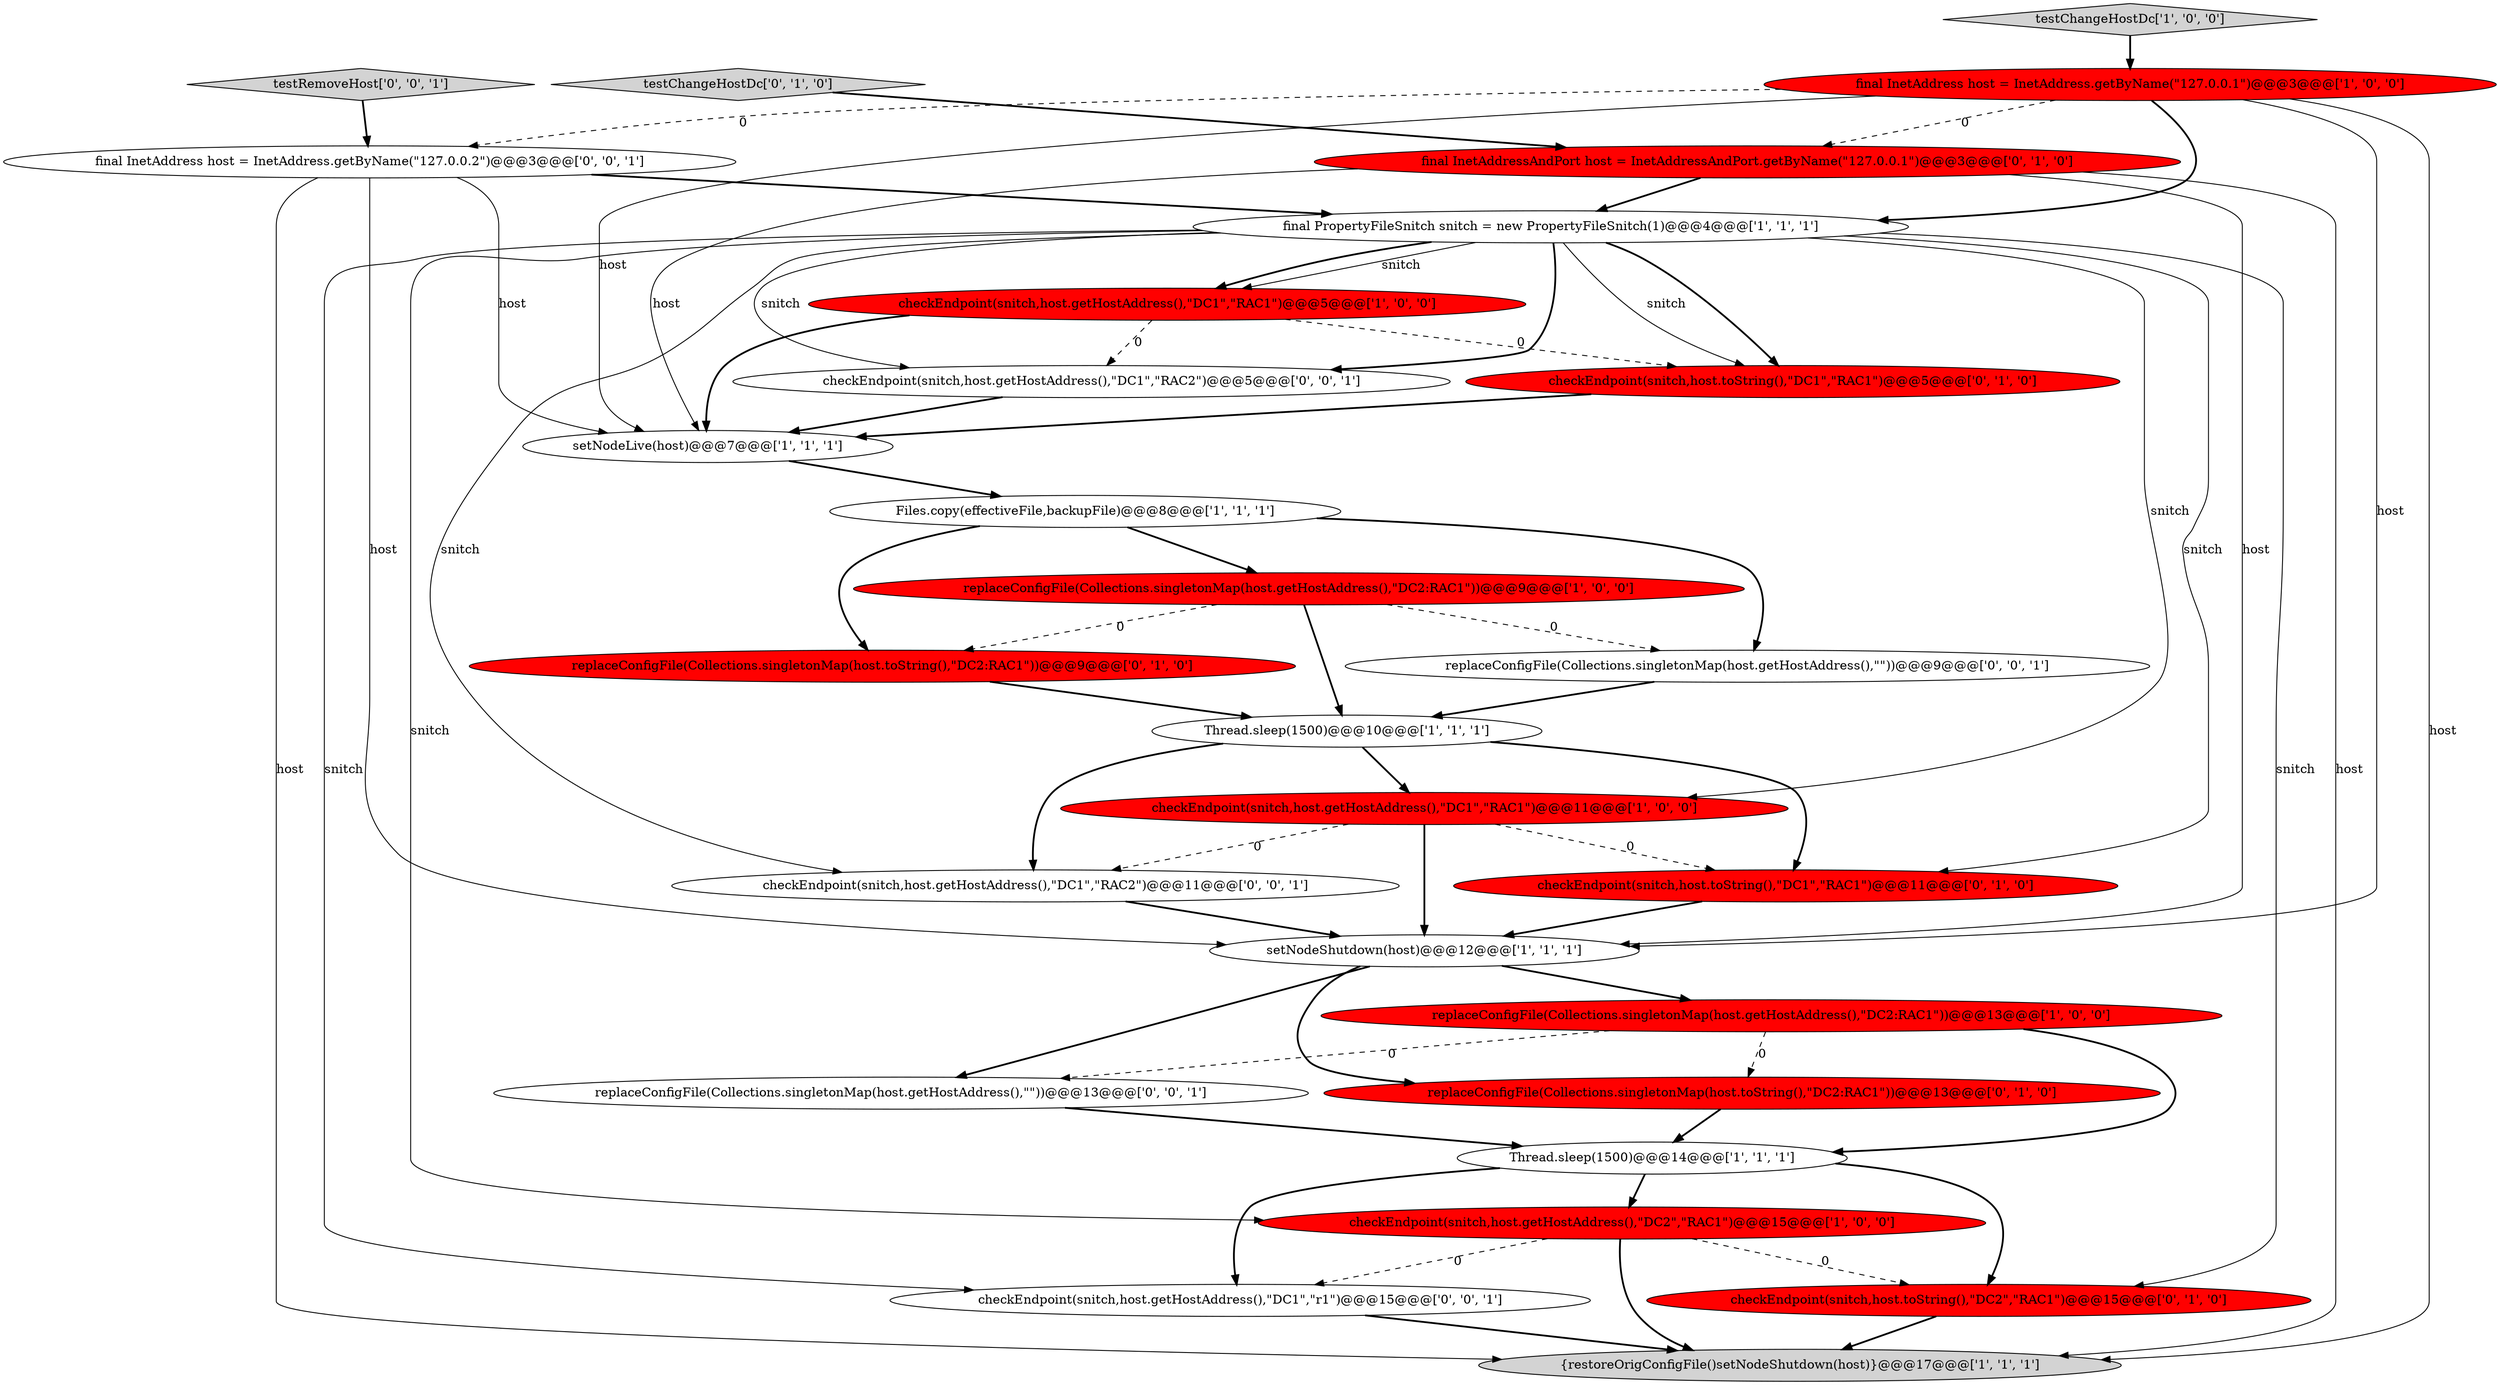 digraph {
16 [style = filled, label = "replaceConfigFile(Collections.singletonMap(host.toString(),\"DC2:RAC1\"))@@@9@@@['0', '1', '0']", fillcolor = red, shape = ellipse image = "AAA1AAABBB2BBB"];
4 [style = filled, label = "checkEndpoint(snitch,host.getHostAddress(),\"DC1\",\"RAC1\")@@@5@@@['1', '0', '0']", fillcolor = red, shape = ellipse image = "AAA1AAABBB1BBB"];
18 [style = filled, label = "testChangeHostDc['0', '1', '0']", fillcolor = lightgray, shape = diamond image = "AAA0AAABBB2BBB"];
13 [style = filled, label = "setNodeShutdown(host)@@@12@@@['1', '1', '1']", fillcolor = white, shape = ellipse image = "AAA0AAABBB1BBB"];
14 [style = filled, label = "checkEndpoint(snitch,host.toString(),\"DC2\",\"RAC1\")@@@15@@@['0', '1', '0']", fillcolor = red, shape = ellipse image = "AAA1AAABBB2BBB"];
1 [style = filled, label = "replaceConfigFile(Collections.singletonMap(host.getHostAddress(),\"DC2:RAC1\"))@@@13@@@['1', '0', '0']", fillcolor = red, shape = ellipse image = "AAA1AAABBB1BBB"];
11 [style = filled, label = "replaceConfigFile(Collections.singletonMap(host.getHostAddress(),\"DC2:RAC1\"))@@@9@@@['1', '0', '0']", fillcolor = red, shape = ellipse image = "AAA1AAABBB1BBB"];
2 [style = filled, label = "checkEndpoint(snitch,host.getHostAddress(),\"DC2\",\"RAC1\")@@@15@@@['1', '0', '0']", fillcolor = red, shape = ellipse image = "AAA1AAABBB1BBB"];
5 [style = filled, label = "checkEndpoint(snitch,host.getHostAddress(),\"DC1\",\"RAC1\")@@@11@@@['1', '0', '0']", fillcolor = red, shape = ellipse image = "AAA1AAABBB1BBB"];
20 [style = filled, label = "final InetAddressAndPort host = InetAddressAndPort.getByName(\"127.0.0.1\")@@@3@@@['0', '1', '0']", fillcolor = red, shape = ellipse image = "AAA1AAABBB2BBB"];
17 [style = filled, label = "checkEndpoint(snitch,host.toString(),\"DC1\",\"RAC1\")@@@5@@@['0', '1', '0']", fillcolor = red, shape = ellipse image = "AAA1AAABBB2BBB"];
6 [style = filled, label = "final PropertyFileSnitch snitch = new PropertyFileSnitch(1)@@@4@@@['1', '1', '1']", fillcolor = white, shape = ellipse image = "AAA0AAABBB1BBB"];
15 [style = filled, label = "replaceConfigFile(Collections.singletonMap(host.toString(),\"DC2:RAC1\"))@@@13@@@['0', '1', '0']", fillcolor = red, shape = ellipse image = "AAA1AAABBB2BBB"];
21 [style = filled, label = "replaceConfigFile(Collections.singletonMap(host.getHostAddress(),\"\"))@@@13@@@['0', '0', '1']", fillcolor = white, shape = ellipse image = "AAA0AAABBB3BBB"];
19 [style = filled, label = "checkEndpoint(snitch,host.toString(),\"DC1\",\"RAC1\")@@@11@@@['0', '1', '0']", fillcolor = red, shape = ellipse image = "AAA1AAABBB2BBB"];
23 [style = filled, label = "checkEndpoint(snitch,host.getHostAddress(),\"DC1\",\"RAC2\")@@@11@@@['0', '0', '1']", fillcolor = white, shape = ellipse image = "AAA0AAABBB3BBB"];
22 [style = filled, label = "checkEndpoint(snitch,host.getHostAddress(),\"DC1\",\"r1\")@@@15@@@['0', '0', '1']", fillcolor = white, shape = ellipse image = "AAA0AAABBB3BBB"];
3 [style = filled, label = "Thread.sleep(1500)@@@10@@@['1', '1', '1']", fillcolor = white, shape = ellipse image = "AAA0AAABBB1BBB"];
24 [style = filled, label = "replaceConfigFile(Collections.singletonMap(host.getHostAddress(),\"\"))@@@9@@@['0', '0', '1']", fillcolor = white, shape = ellipse image = "AAA0AAABBB3BBB"];
27 [style = filled, label = "testRemoveHost['0', '0', '1']", fillcolor = lightgray, shape = diamond image = "AAA0AAABBB3BBB"];
8 [style = filled, label = "Files.copy(effectiveFile,backupFile)@@@8@@@['1', '1', '1']", fillcolor = white, shape = ellipse image = "AAA0AAABBB1BBB"];
9 [style = filled, label = "final InetAddress host = InetAddress.getByName(\"127.0.0.1\")@@@3@@@['1', '0', '0']", fillcolor = red, shape = ellipse image = "AAA1AAABBB1BBB"];
26 [style = filled, label = "checkEndpoint(snitch,host.getHostAddress(),\"DC1\",\"RAC2\")@@@5@@@['0', '0', '1']", fillcolor = white, shape = ellipse image = "AAA0AAABBB3BBB"];
25 [style = filled, label = "final InetAddress host = InetAddress.getByName(\"127.0.0.2\")@@@3@@@['0', '0', '1']", fillcolor = white, shape = ellipse image = "AAA0AAABBB3BBB"];
0 [style = filled, label = "testChangeHostDc['1', '0', '0']", fillcolor = lightgray, shape = diamond image = "AAA0AAABBB1BBB"];
12 [style = filled, label = "{restoreOrigConfigFile()setNodeShutdown(host)}@@@17@@@['1', '1', '1']", fillcolor = lightgray, shape = ellipse image = "AAA0AAABBB1BBB"];
7 [style = filled, label = "setNodeLive(host)@@@7@@@['1', '1', '1']", fillcolor = white, shape = ellipse image = "AAA0AAABBB1BBB"];
10 [style = filled, label = "Thread.sleep(1500)@@@14@@@['1', '1', '1']", fillcolor = white, shape = ellipse image = "AAA0AAABBB1BBB"];
6->17 [style = bold, label=""];
16->3 [style = bold, label=""];
8->16 [style = bold, label=""];
21->10 [style = bold, label=""];
10->22 [style = bold, label=""];
20->13 [style = solid, label="host"];
0->9 [style = bold, label=""];
15->10 [style = bold, label=""];
9->20 [style = dashed, label="0"];
6->26 [style = bold, label=""];
26->7 [style = bold, label=""];
4->17 [style = dashed, label="0"];
10->14 [style = bold, label=""];
11->16 [style = dashed, label="0"];
5->23 [style = dashed, label="0"];
1->15 [style = dashed, label="0"];
6->5 [style = solid, label="snitch"];
1->21 [style = dashed, label="0"];
4->26 [style = dashed, label="0"];
20->6 [style = bold, label=""];
20->7 [style = solid, label="host"];
6->4 [style = solid, label="snitch"];
25->6 [style = bold, label=""];
7->8 [style = bold, label=""];
4->7 [style = bold, label=""];
2->12 [style = bold, label=""];
13->1 [style = bold, label=""];
9->6 [style = bold, label=""];
17->7 [style = bold, label=""];
25->13 [style = solid, label="host"];
6->26 [style = solid, label="snitch"];
6->4 [style = bold, label=""];
18->20 [style = bold, label=""];
3->23 [style = bold, label=""];
3->5 [style = bold, label=""];
19->13 [style = bold, label=""];
2->14 [style = dashed, label="0"];
3->19 [style = bold, label=""];
11->3 [style = bold, label=""];
23->13 [style = bold, label=""];
9->12 [style = solid, label="host"];
25->7 [style = solid, label="host"];
22->12 [style = bold, label=""];
5->13 [style = bold, label=""];
14->12 [style = bold, label=""];
6->2 [style = solid, label="snitch"];
9->25 [style = dashed, label="0"];
25->12 [style = solid, label="host"];
11->24 [style = dashed, label="0"];
6->23 [style = solid, label="snitch"];
10->2 [style = bold, label=""];
13->15 [style = bold, label=""];
6->14 [style = solid, label="snitch"];
6->22 [style = solid, label="snitch"];
13->21 [style = bold, label=""];
1->10 [style = bold, label=""];
8->11 [style = bold, label=""];
9->7 [style = solid, label="host"];
9->13 [style = solid, label="host"];
24->3 [style = bold, label=""];
27->25 [style = bold, label=""];
20->12 [style = solid, label="host"];
6->17 [style = solid, label="snitch"];
5->19 [style = dashed, label="0"];
2->22 [style = dashed, label="0"];
6->19 [style = solid, label="snitch"];
8->24 [style = bold, label=""];
}
